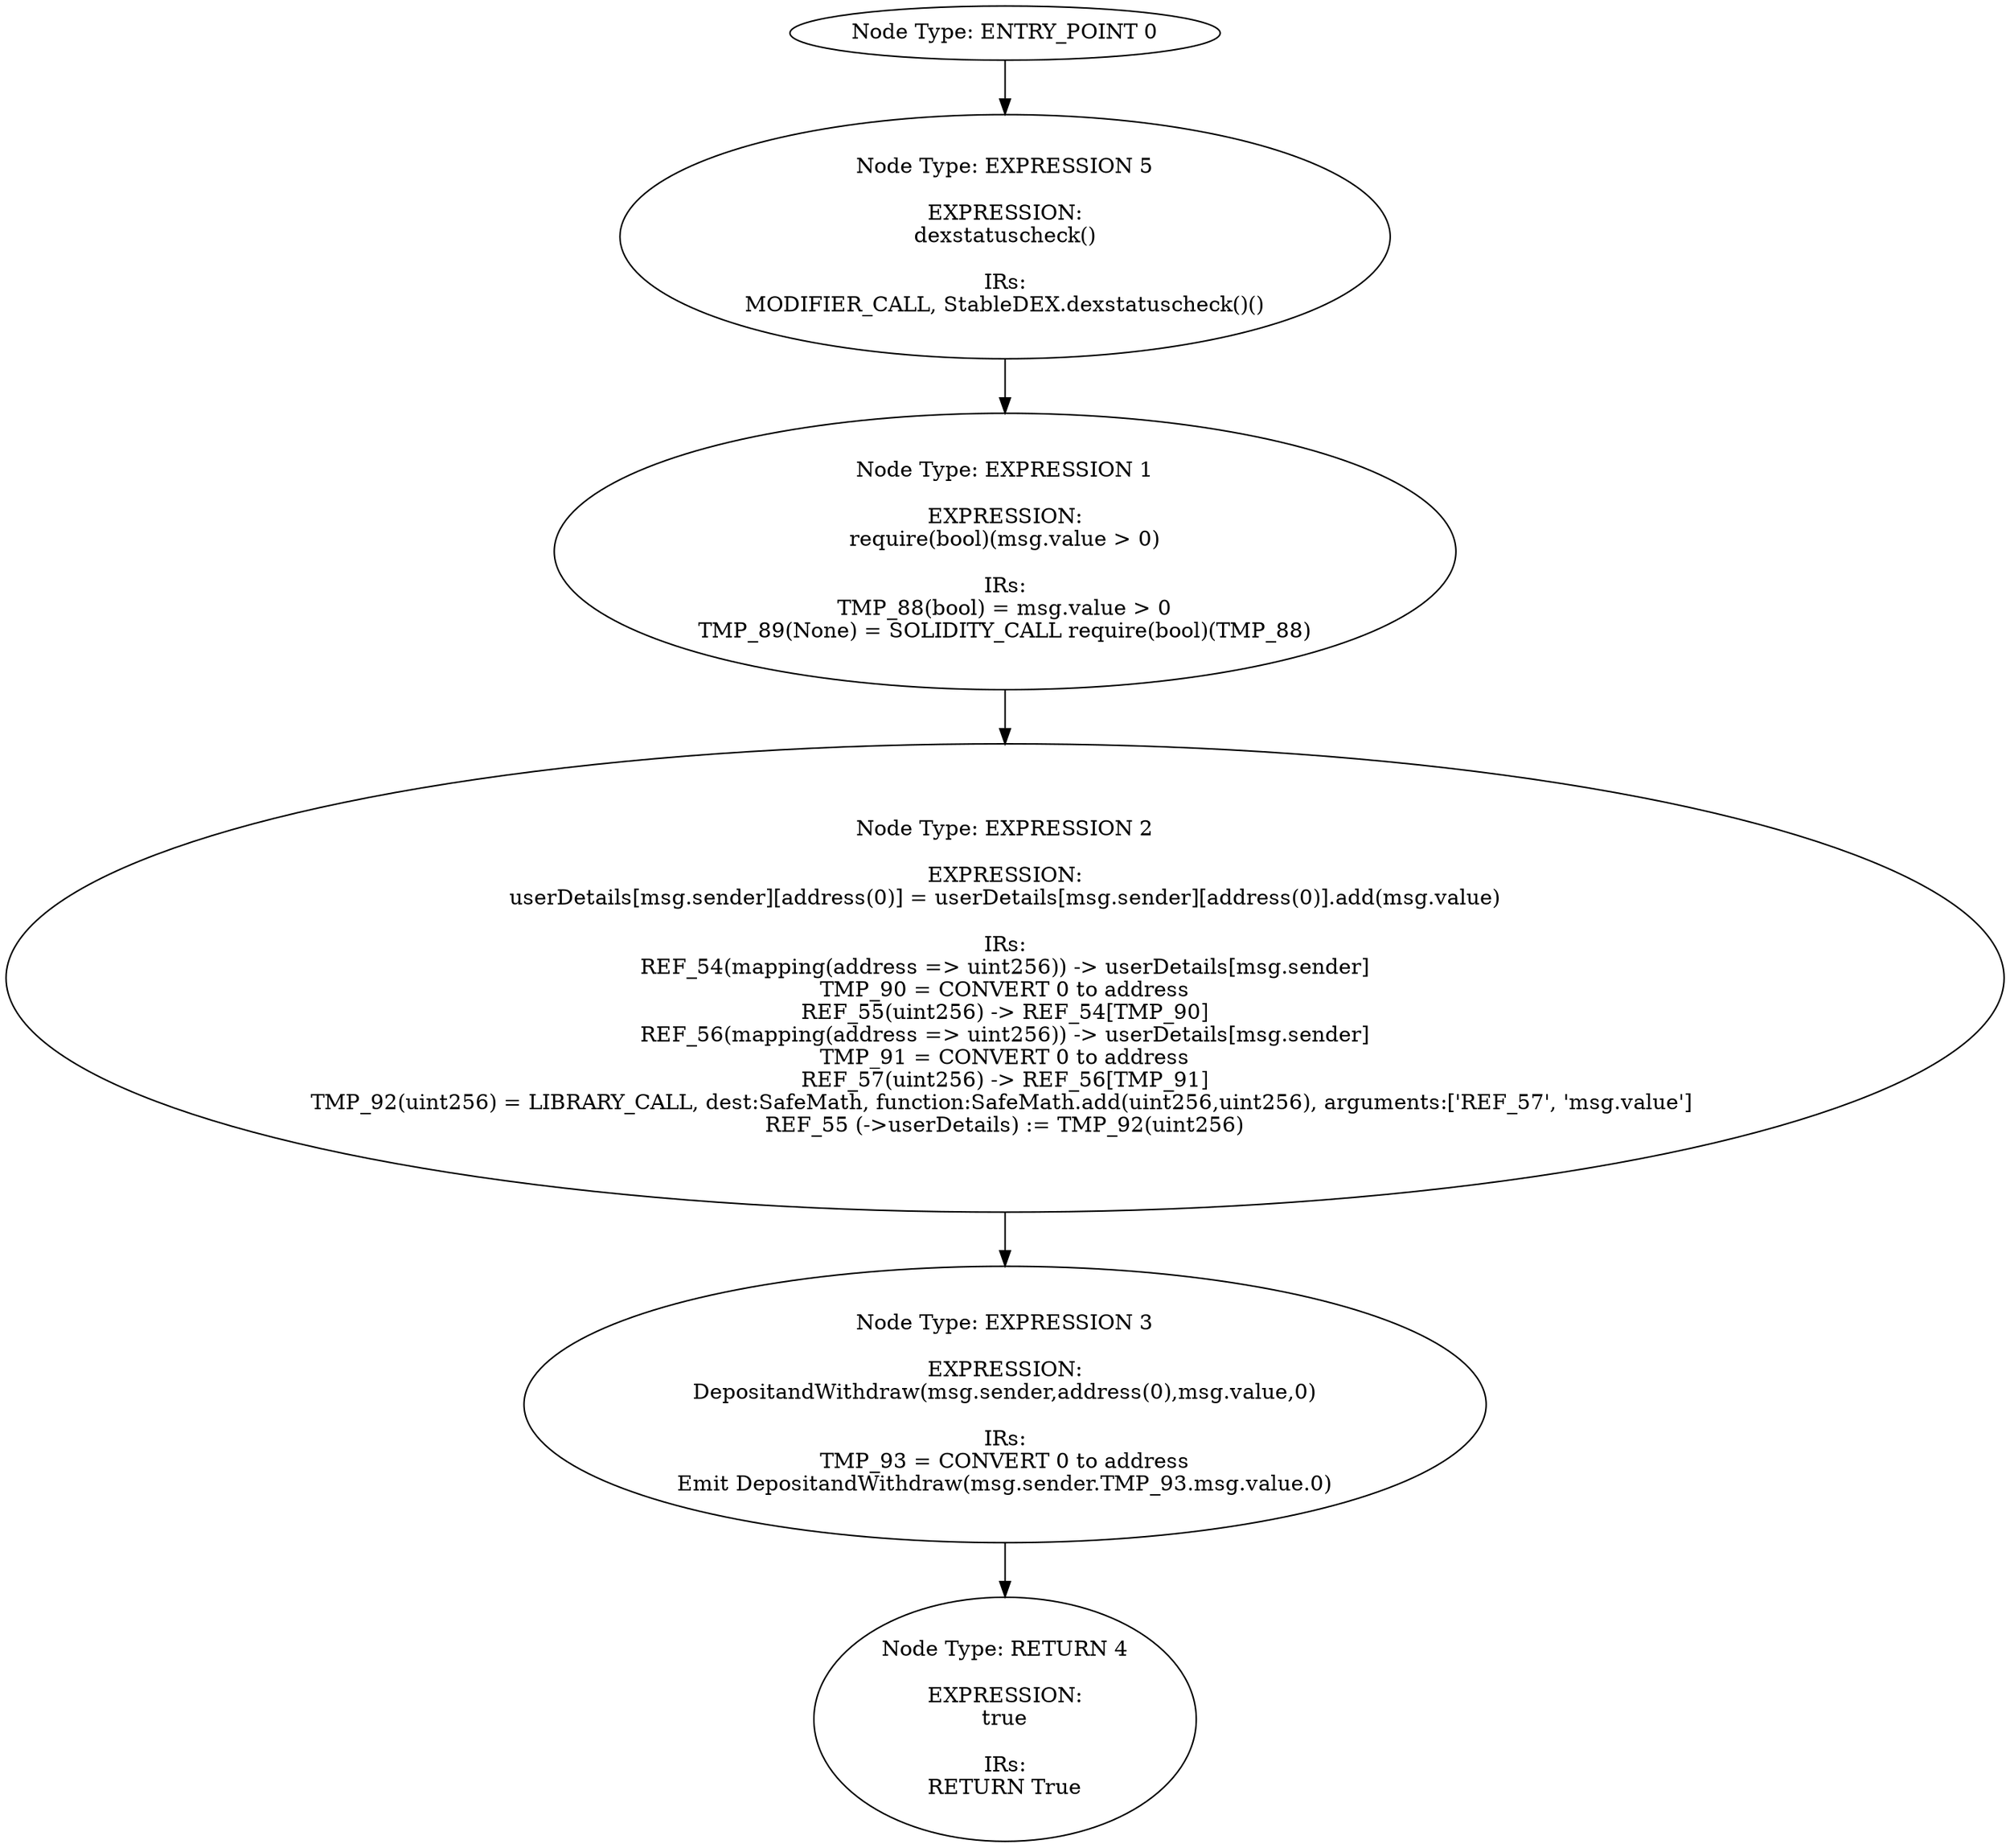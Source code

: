 digraph{
0[label="Node Type: ENTRY_POINT 0
"];
0->5;
1[label="Node Type: EXPRESSION 1

EXPRESSION:
require(bool)(msg.value > 0)

IRs:
TMP_88(bool) = msg.value > 0
TMP_89(None) = SOLIDITY_CALL require(bool)(TMP_88)"];
1->2;
2[label="Node Type: EXPRESSION 2

EXPRESSION:
userDetails[msg.sender][address(0)] = userDetails[msg.sender][address(0)].add(msg.value)

IRs:
REF_54(mapping(address => uint256)) -> userDetails[msg.sender]
TMP_90 = CONVERT 0 to address
REF_55(uint256) -> REF_54[TMP_90]
REF_56(mapping(address => uint256)) -> userDetails[msg.sender]
TMP_91 = CONVERT 0 to address
REF_57(uint256) -> REF_56[TMP_91]
TMP_92(uint256) = LIBRARY_CALL, dest:SafeMath, function:SafeMath.add(uint256,uint256), arguments:['REF_57', 'msg.value'] 
REF_55 (->userDetails) := TMP_92(uint256)"];
2->3;
3[label="Node Type: EXPRESSION 3

EXPRESSION:
DepositandWithdraw(msg.sender,address(0),msg.value,0)

IRs:
TMP_93 = CONVERT 0 to address
Emit DepositandWithdraw(msg.sender.TMP_93.msg.value.0)"];
3->4;
4[label="Node Type: RETURN 4

EXPRESSION:
true

IRs:
RETURN True"];
5[label="Node Type: EXPRESSION 5

EXPRESSION:
dexstatuscheck()

IRs:
MODIFIER_CALL, StableDEX.dexstatuscheck()()"];
5->1;
}
